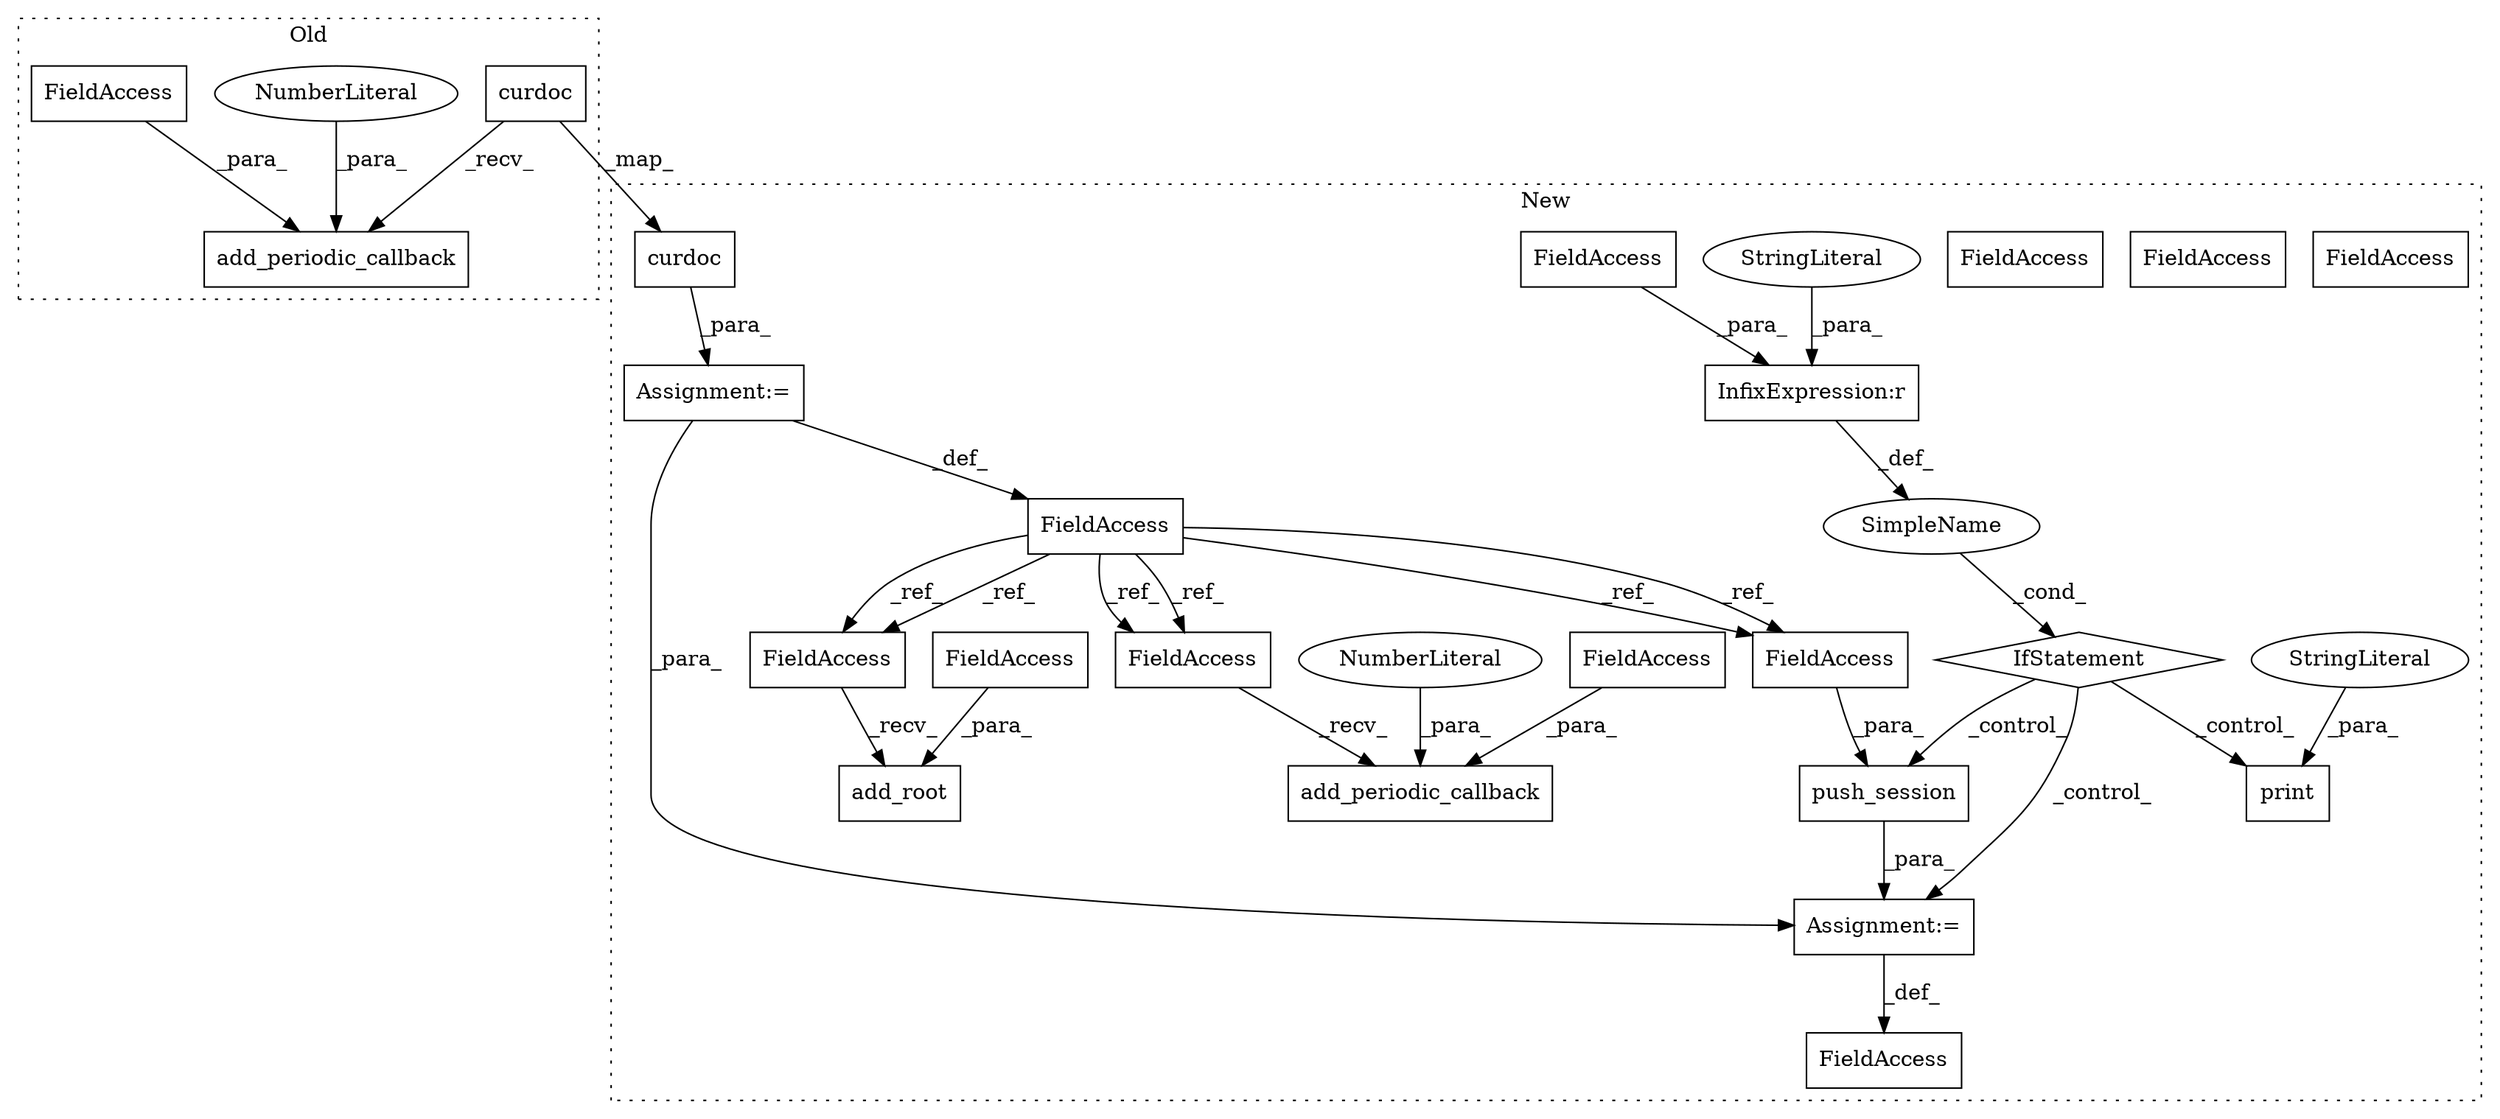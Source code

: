 digraph G {
subgraph cluster0 {
1 [label="add_periodic_callback" a="32" s="1060,1091" l="22,1" shape="box"];
3 [label="NumberLiteral" a="34" s="1089" l="2" shape="ellipse"];
5 [label="FieldAccess" a="22" s="1082" l="6" shape="box"];
24 [label="curdoc" a="32" s="1051" l="8" shape="box"];
label = "Old";
style="dotted";
}
subgraph cluster1 {
2 [label="add_periodic_callback" a="32" s="1079,1110" l="22,1" shape="box"];
4 [label="NumberLiteral" a="34" s="1108" l="2" shape="ellipse"];
6 [label="FieldAccess" a="22" s="1101" l="6" shape="box"];
7 [label="FieldAccess" a="22" s="1021" l="8" shape="box"];
8 [label="add_root" a="32" s="1053,1063" l="9,1" shape="box"];
9 [label="FieldAccess" a="22" s="1044" l="8" shape="box"];
10 [label="FieldAccess" a="22" s="1062" l="1" shape="box"];
11 [label="FieldAccess" a="22" s="1226" l="8" shape="box"];
12 [label="FieldAccess" a="22" s="1070" l="8" shape="box"];
13 [label="push_session" a="32" s="1213,1234" l="13,1" shape="box"];
14 [label="InfixExpression:r" a="27" s="1129" l="4" shape="box"];
15 [label="print" a="32" s="1153,1196" l="6,1" shape="box"];
16 [label="FieldAccess" a="22" s="1121" l="8" shape="box"];
17 [label="FieldAccess" a="22" s="1205" l="7" shape="box"];
18 [label="IfStatement" a="25" s="1117,1143" l="4,2" shape="diamond"];
19 [label="SimpleName" a="42" s="" l="" shape="ellipse"];
20 [label="StringLiteral" a="45" s="1133" l="10" shape="ellipse"];
21 [label="StringLiteral" a="45" s="1159" l="37" shape="ellipse"];
22 [label="Assignment:=" a="7" s="1029" l="1" shape="box"];
23 [label="Assignment:=" a="7" s="1212" l="1" shape="box"];
25 [label="curdoc" a="32" s="1030" l="8" shape="box"];
26 [label="FieldAccess" a="22" s="1070" l="8" shape="box"];
27 [label="FieldAccess" a="22" s="1044" l="8" shape="box"];
28 [label="FieldAccess" a="22" s="1226" l="8" shape="box"];
label = "New";
style="dotted";
}
3 -> 1 [label="_para_"];
4 -> 2 [label="_para_"];
5 -> 1 [label="_para_"];
6 -> 2 [label="_para_"];
7 -> 28 [label="_ref_"];
7 -> 28 [label="_ref_"];
7 -> 26 [label="_ref_"];
7 -> 26 [label="_ref_"];
7 -> 27 [label="_ref_"];
7 -> 27 [label="_ref_"];
10 -> 8 [label="_para_"];
13 -> 23 [label="_para_"];
14 -> 19 [label="_def_"];
16 -> 14 [label="_para_"];
18 -> 13 [label="_control_"];
18 -> 15 [label="_control_"];
18 -> 23 [label="_control_"];
19 -> 18 [label="_cond_"];
20 -> 14 [label="_para_"];
21 -> 15 [label="_para_"];
22 -> 23 [label="_para_"];
22 -> 7 [label="_def_"];
23 -> 17 [label="_def_"];
24 -> 25 [label="_map_"];
24 -> 1 [label="_recv_"];
25 -> 22 [label="_para_"];
26 -> 2 [label="_recv_"];
27 -> 8 [label="_recv_"];
28 -> 13 [label="_para_"];
}